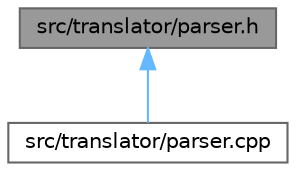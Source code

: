 digraph "src/translator/parser.h"
{
 // INTERACTIVE_SVG=YES
 // LATEX_PDF_SIZE
  bgcolor="transparent";
  edge [fontname=Helvetica,fontsize=10,labelfontname=Helvetica,labelfontsize=10];
  node [fontname=Helvetica,fontsize=10,shape=box,height=0.2,width=0.4];
  Node1 [id="Node000001",label="src/translator/parser.h",height=0.2,width=0.4,color="gray40", fillcolor="grey60", style="filled", fontcolor="black",tooltip="Leksik belirteçlerden AST üreten sözdizim analizcisi."];
  Node1 -> Node2 [id="edge3_Node000001_Node000002",dir="back",color="steelblue1",style="solid",tooltip=" "];
  Node2 [id="Node000002",label="src/translator/parser.cpp",height=0.2,width=0.4,color="grey40", fillcolor="white", style="filled",URL="$parser_8cpp.html",tooltip="Parser uygulaması: Token dizisinden AST üretir."];
}
